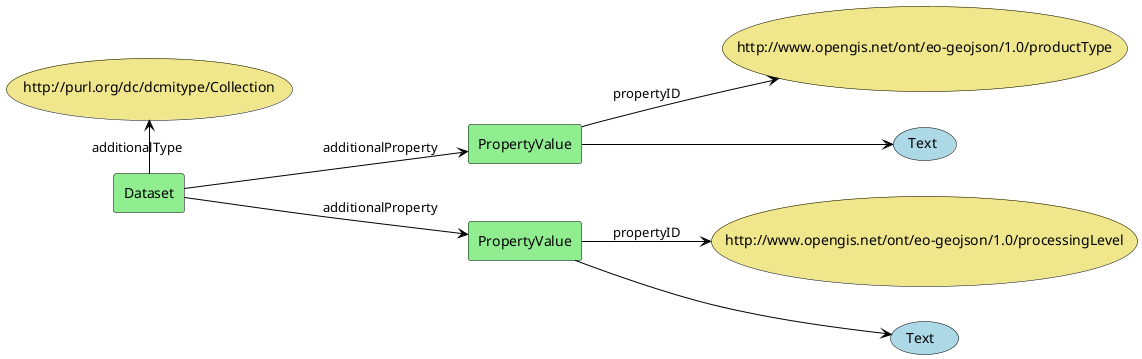 @startuml

left to right direction

!define Class agent
!define Property usecase

skinparam Property {
BackgroundColor LightBlue
BorderColor Black
  ArrowColor Black
  linetype Ortho
}

skinparam Class {
BackgroundColor LightGreen
BorderColor Black
ArrowColor Black
linetype Ortho
}

Property "http://www.opengis.net/ont/eo-geojson/1.0/productType" as id1 #Khaki 

' Property "http://www.opengis.net/ont/eo-geojson/1.0/orbitType" as id2 #Khaki 
Property "http://www.opengis.net/ont/eo-geojson/1.0/processingLevel" as id3 #Khaki 
' Property "http://www.opengis.net/ont/eo-geojson/1.0/sensorType" as id4 #Khaki 

Property "http://purl.org/dc/dcmitype/Collection" as id5 #Khaki 

Class Dataset
Class PropertyValue1 as "PropertyValue"
' Class PropertyValue2 as "PropertyValue"
Class PropertyValue3 as "PropertyValue"
' Class PropertyValue4 as "PropertyValue"

' Class geojson_feature as "geojson:Feature" #orange 


' Dataset -up-> id : "@id"

' PropertyValue2 --> id2 : "propertyID"
PropertyValue1 --> id1 : "propertyID"
PropertyValue3 --> id3 : "propertyID"
' PropertyValue4 --> id4 : "propertyID"

Dataset -left-> id5 : "additionalType"

Dataset --> PropertyValue1 : "additionalProperty"
PropertyValue1 --> (Text)
' Dataset --> PropertyValue2 : "additionalProperty"
' PropertyValue2 --> (Text  )
Dataset --> PropertyValue3 : "additionalProperty"
PropertyValue3 --> (Text )
' Dataset --> PropertyValue4 : "additionalProperty"
' PropertyValue4 --> ( Text)

'Dataset -left-> (URL) : "eop:status"
'Dataset -right-> (Text ) : "eop:parentIdentifier"

'Dataset <.[dotted]up.>  geojson_feature


@enduml